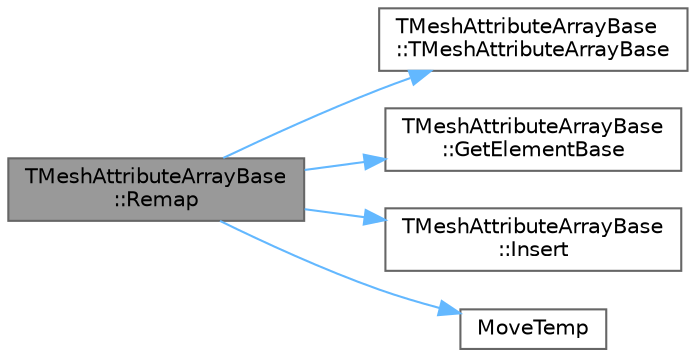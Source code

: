 digraph "TMeshAttributeArrayBase::Remap"
{
 // INTERACTIVE_SVG=YES
 // LATEX_PDF_SIZE
  bgcolor="transparent";
  edge [fontname=Helvetica,fontsize=10,labelfontname=Helvetica,labelfontsize=10];
  node [fontname=Helvetica,fontsize=10,shape=box,height=0.2,width=0.4];
  rankdir="LR";
  Node1 [id="Node000001",label="TMeshAttributeArrayBase\l::Remap",height=0.2,width=0.4,color="gray40", fillcolor="grey60", style="filled", fontcolor="black",tooltip="Remaps elements according to the passed remapping table."];
  Node1 -> Node2 [id="edge1_Node000001_Node000002",color="steelblue1",style="solid",tooltip=" "];
  Node2 [id="Node000002",label="TMeshAttributeArrayBase\l::TMeshAttributeArrayBase",height=0.2,width=0.4,color="grey40", fillcolor="white", style="filled",URL="$d3/d90/classTMeshAttributeArrayBase.html#a8b341442123fe039a60d39bcf79b224d",tooltip=" "];
  Node1 -> Node3 [id="edge2_Node000001_Node000003",color="steelblue1",style="solid",tooltip=" "];
  Node3 [id="Node000003",label="TMeshAttributeArrayBase\l::GetElementBase",height=0.2,width=0.4,color="grey40", fillcolor="white", style="filled",URL="$d3/d90/classTMeshAttributeArrayBase.html#ac34c831055a6a55426a8846f3157577c",tooltip=" "];
  Node1 -> Node4 [id="edge3_Node000001_Node000004",color="steelblue1",style="solid",tooltip=" "];
  Node4 [id="Node000004",label="TMeshAttributeArrayBase\l::Insert",height=0.2,width=0.4,color="grey40", fillcolor="white", style="filled",URL="$d3/d90/classTMeshAttributeArrayBase.html#a813141669a1a67bba15d6bd679e02c10",tooltip="Expands the array if necessary so that the passed element index is valid."];
  Node1 -> Node5 [id="edge4_Node000001_Node000005",color="steelblue1",style="solid",tooltip=" "];
  Node5 [id="Node000005",label="MoveTemp",height=0.2,width=0.4,color="grey40", fillcolor="white", style="filled",URL="$d4/d24/UnrealTemplate_8h.html#ad5e6c049aeb9c9115fec514ba581dbb6",tooltip="MoveTemp will cast a reference to an rvalue reference."];
}
